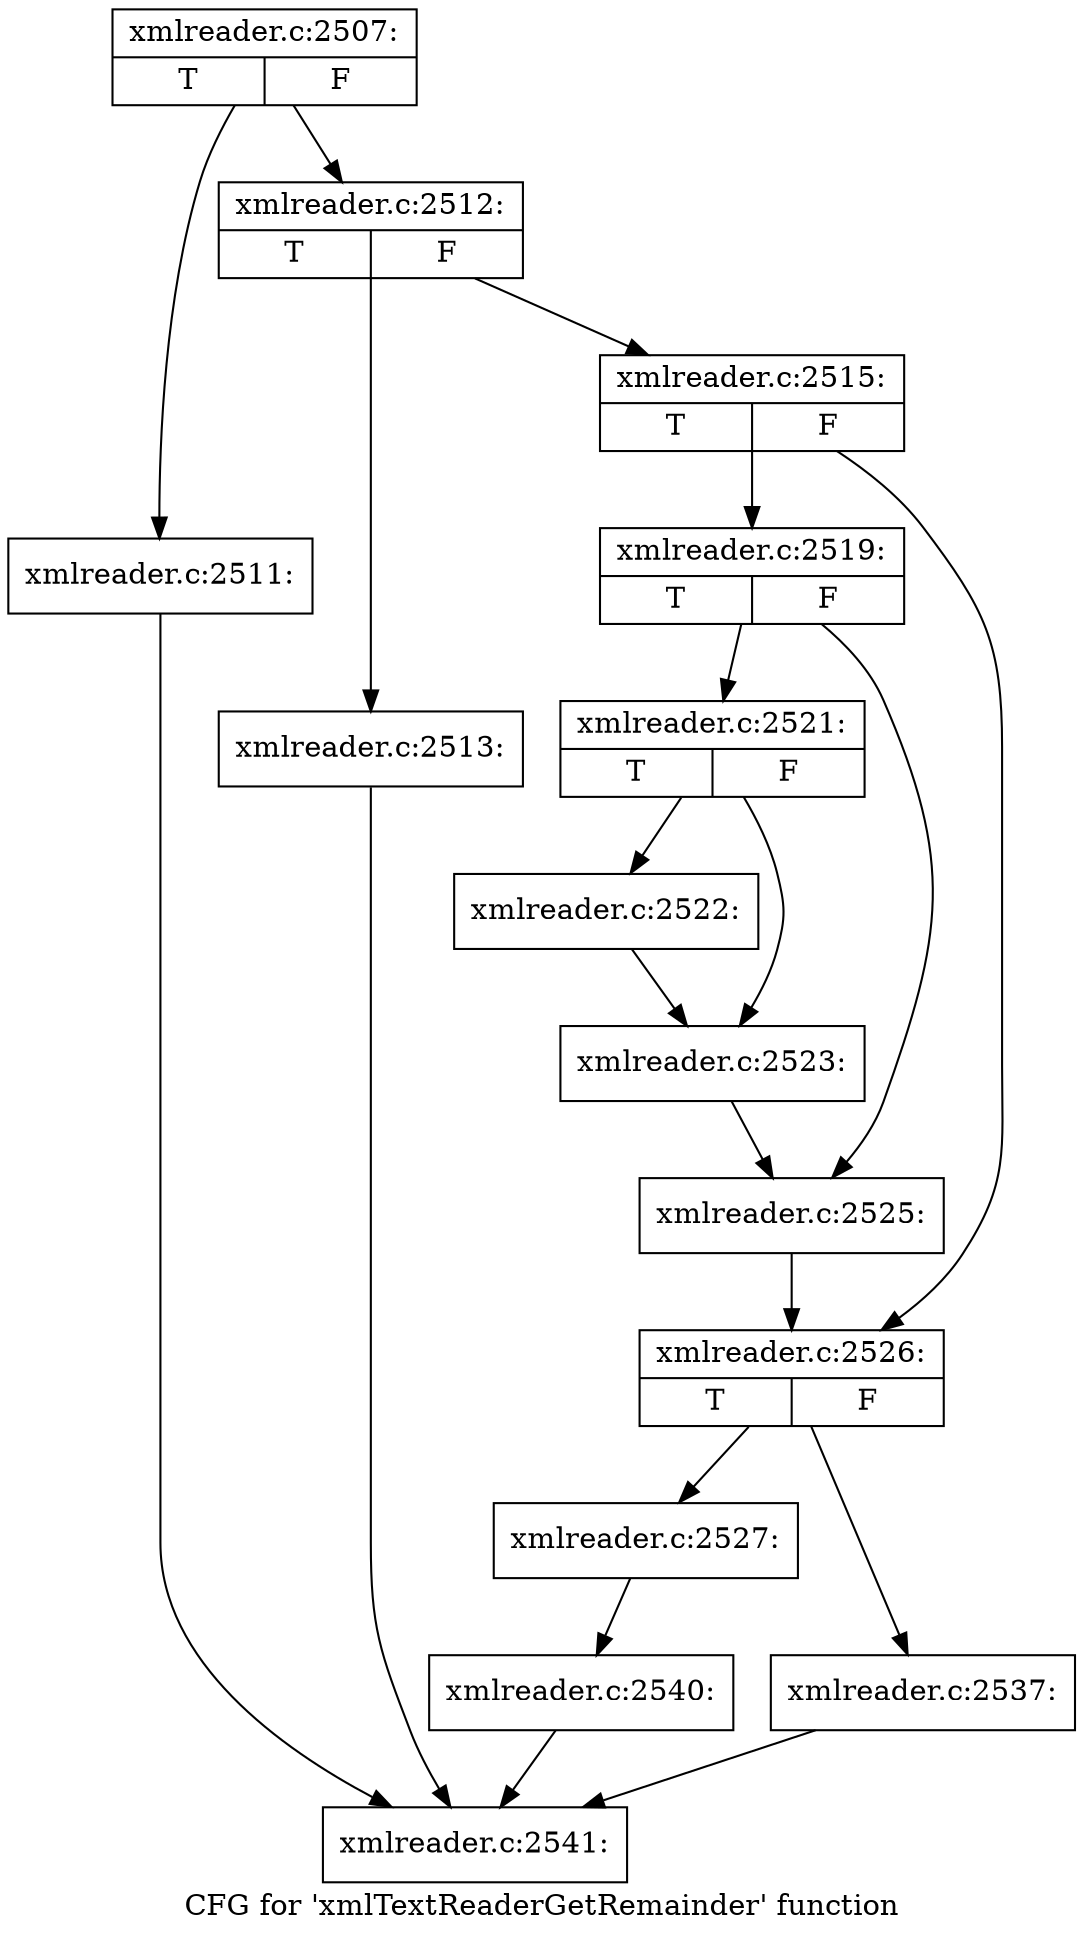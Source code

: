 digraph "CFG for 'xmlTextReaderGetRemainder' function" {
	label="CFG for 'xmlTextReaderGetRemainder' function";

	Node0x46e2450 [shape=record,label="{xmlreader.c:2507:|{<s0>T|<s1>F}}"];
	Node0x46e2450 -> Node0x46e3240;
	Node0x46e2450 -> Node0x46e3290;
	Node0x46e3240 [shape=record,label="{xmlreader.c:2511:}"];
	Node0x46e3240 -> Node0x47507c0;
	Node0x46e3290 [shape=record,label="{xmlreader.c:2512:|{<s0>T|<s1>F}}"];
	Node0x46e3290 -> Node0x4750ce0;
	Node0x46e3290 -> Node0x4750d30;
	Node0x4750ce0 [shape=record,label="{xmlreader.c:2513:}"];
	Node0x4750ce0 -> Node0x47507c0;
	Node0x4750d30 [shape=record,label="{xmlreader.c:2515:|{<s0>T|<s1>F}}"];
	Node0x4750d30 -> Node0x4762050;
	Node0x4750d30 -> Node0x47620a0;
	Node0x4762050 [shape=record,label="{xmlreader.c:2519:|{<s0>T|<s1>F}}"];
	Node0x4762050 -> Node0x47627b0;
	Node0x4762050 -> Node0x4762800;
	Node0x47627b0 [shape=record,label="{xmlreader.c:2521:|{<s0>T|<s1>F}}"];
	Node0x47627b0 -> Node0x4762e20;
	Node0x47627b0 -> Node0x4762e70;
	Node0x4762e20 [shape=record,label="{xmlreader.c:2522:}"];
	Node0x4762e20 -> Node0x4762e70;
	Node0x4762e70 [shape=record,label="{xmlreader.c:2523:}"];
	Node0x4762e70 -> Node0x4762800;
	Node0x4762800 [shape=record,label="{xmlreader.c:2525:}"];
	Node0x4762800 -> Node0x47620a0;
	Node0x47620a0 [shape=record,label="{xmlreader.c:2526:|{<s0>T|<s1>F}}"];
	Node0x47620a0 -> Node0x4763c60;
	Node0x47620a0 -> Node0x4763d00;
	Node0x4763c60 [shape=record,label="{xmlreader.c:2527:}"];
	Node0x4763c60 -> Node0x4763cb0;
	Node0x4763d00 [shape=record,label="{xmlreader.c:2537:}"];
	Node0x4763d00 -> Node0x47507c0;
	Node0x4763cb0 [shape=record,label="{xmlreader.c:2540:}"];
	Node0x4763cb0 -> Node0x47507c0;
	Node0x47507c0 [shape=record,label="{xmlreader.c:2541:}"];
}
